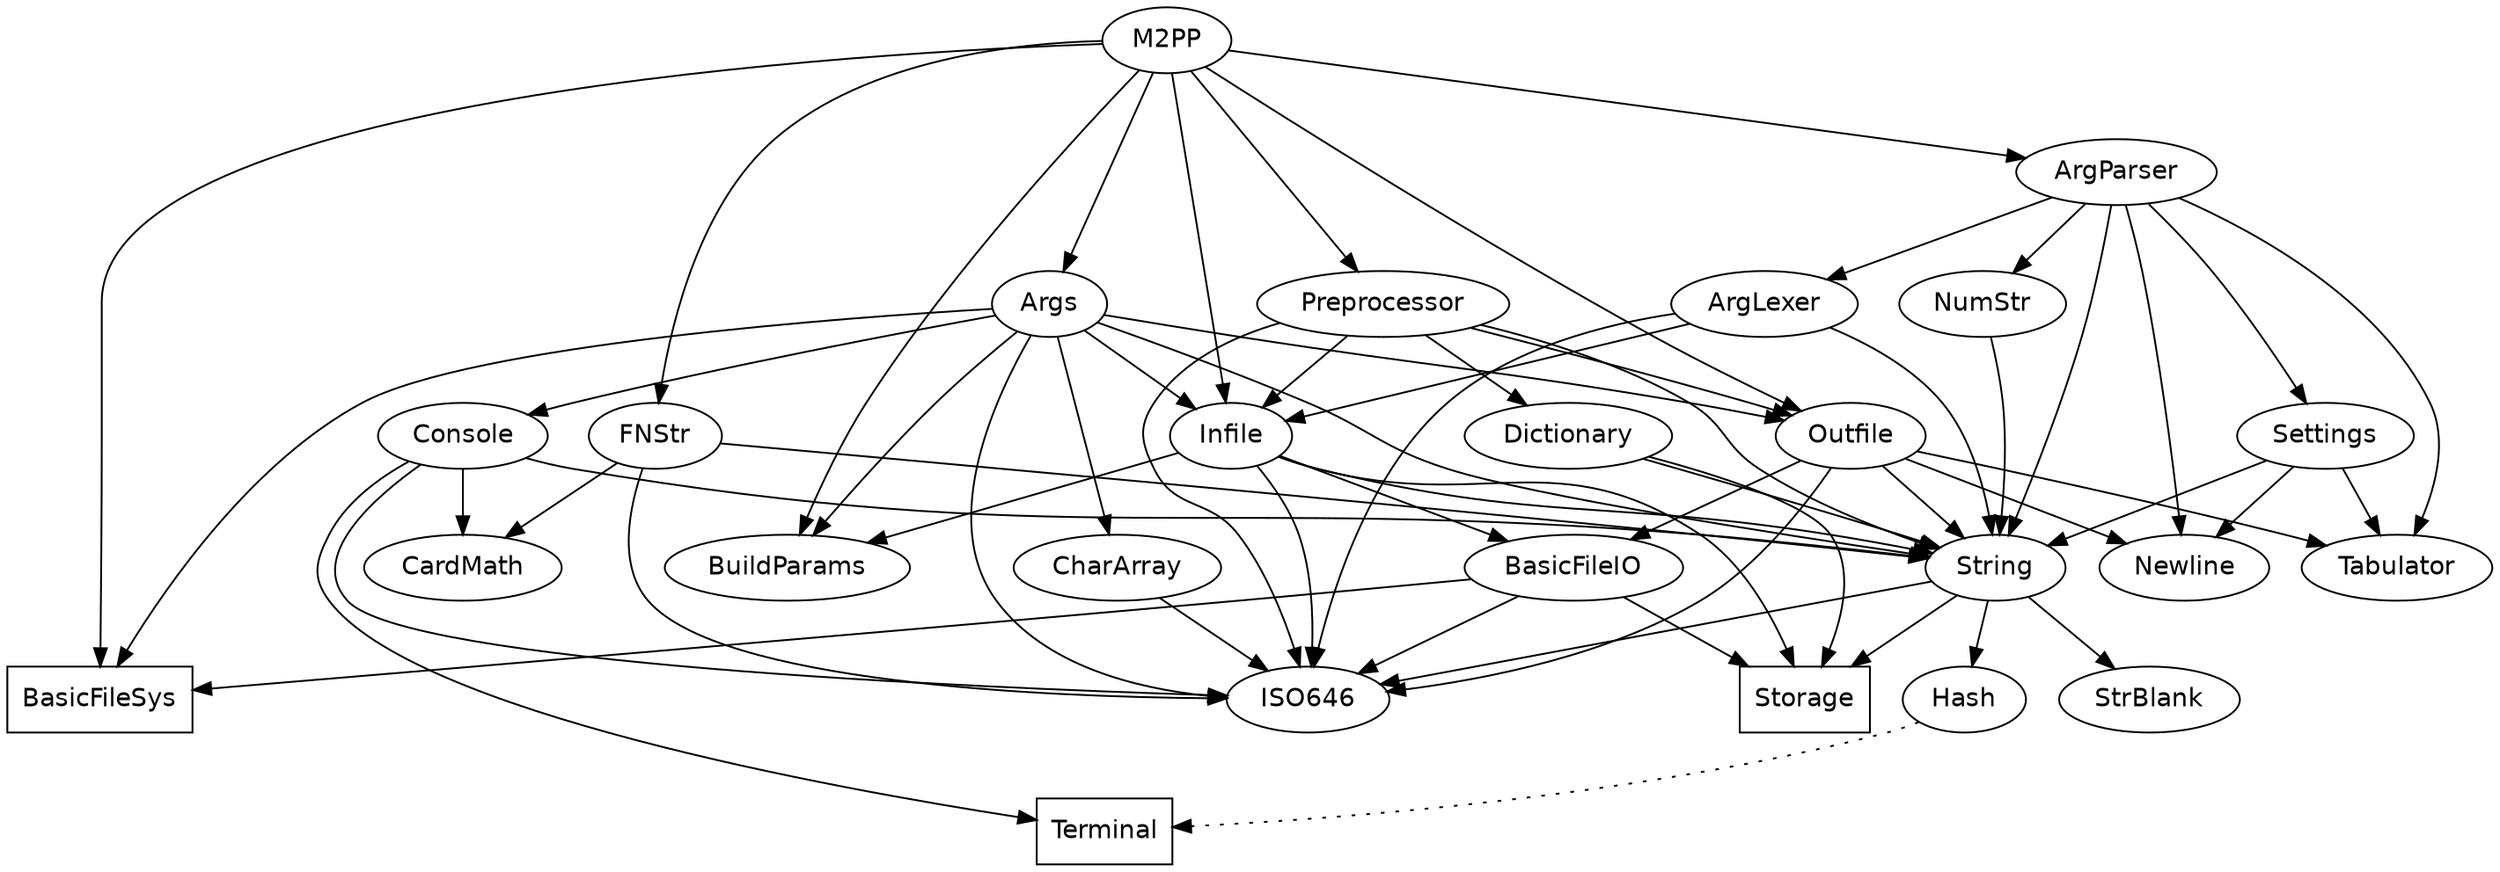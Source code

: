 digraph M2PPDep {
  node [fontname=helvetica];

  M2PP -> {
    Args ArgParser BuildParams BasicFileSys FNStr Infile Outfile Preprocessor
  };
  
  Args -> {
    BuildParams CharArray Console BasicFileSys Infile ISO646 Outfile String
  };
  
  BuildParams; /* no dependencies */
  
  CharArray -> {
    ISO646
  };
  
  ISO646; /* no dependencies */
  
  Console -> {
    CardMath ISO646 String Terminal
  };
  
  CardMath; /* no dependencies */
  
  String -> {
    Hash ISO646 Storage StrBlank
  };
  
  edge [style=dotted];
  Hash -> {
    Terminal
  };
  edge [style=none];
  
  Terminal [shape=box]; /* stdlib */
  
  Storage [shape=box]; /* stdlib */
  
  StrBlank; /* no dependencies */  
  
  BasicFileSys [shape=box];
  
  Infile -> {
    BasicFileIO BuildParams ISO646 Storage String
  };
  
  BasicFileIO -> {
    BasicFileSys ISO646 Storage
  };
  
  Outfile -> {
    BasicFileIO ISO646 Newline String Tabulator
  };
  
  Newline; /* no dependencies */  
  
  Tabulator; /* no dependencies */  
  
  ArgParser -> {
    ArgLexer Newline NumStr Settings String Tabulator
  };
  
  ArgLexer -> {
    Infile ISO646 String
  };
    
  NumStr -> {
    String
  };
    
  Settings -> {
    String Newline Tabulator
  };
  
  FNStr -> {
    CardMath ISO646 String
  };
  
  CardMath; /* no dependencies */
  
  Preprocessor -> {
    Dictionary Infile ISO646 Outfile String
  };
  
  Dictionary -> {
    Storage String
  };
  
} /* M2PPDep */